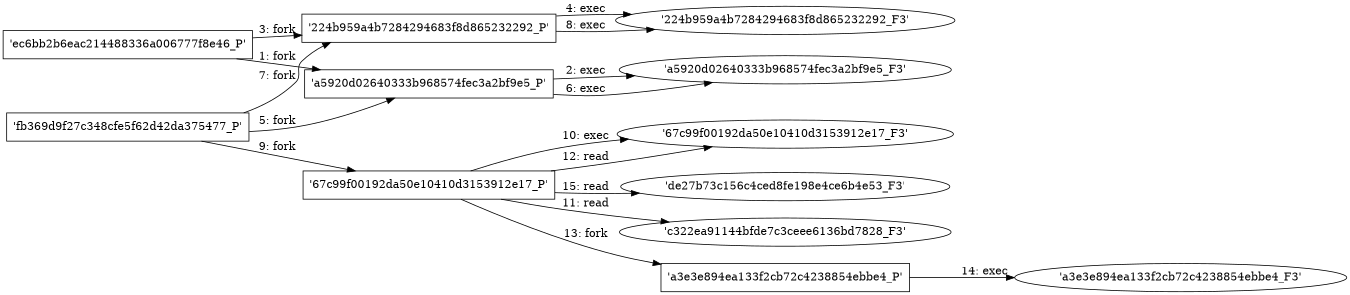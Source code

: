digraph "D:\Learning\Paper\apt\基于CTI的攻击预警\Dataset\攻击图\ASGfromALLCTI\Sea Turtle keeps on swimming, finds new victims, DNS hijacking techniques.dot" {
rankdir="LR"
size="9"
fixedsize="false"
splines="true"
nodesep=0.3
ranksep=0
fontsize=10
overlap="scalexy"
engine= "neato"
	"'ec6bb2b6eac214488336a006777f8e46_P'" [node_type=Process shape=box]
	"'a5920d02640333b968574fec3a2bf9e5_P'" [node_type=Process shape=box]
	"'ec6bb2b6eac214488336a006777f8e46_P'" -> "'a5920d02640333b968574fec3a2bf9e5_P'" [label="1: fork"]
	"'a5920d02640333b968574fec3a2bf9e5_P'" [node_type=Process shape=box]
	"'a5920d02640333b968574fec3a2bf9e5_F3'" [node_type=File shape=ellipse]
	"'a5920d02640333b968574fec3a2bf9e5_P'" -> "'a5920d02640333b968574fec3a2bf9e5_F3'" [label="2: exec"]
	"'ec6bb2b6eac214488336a006777f8e46_P'" [node_type=Process shape=box]
	"'224b959a4b7284294683f8d865232292_P'" [node_type=Process shape=box]
	"'ec6bb2b6eac214488336a006777f8e46_P'" -> "'224b959a4b7284294683f8d865232292_P'" [label="3: fork"]
	"'224b959a4b7284294683f8d865232292_P'" [node_type=Process shape=box]
	"'224b959a4b7284294683f8d865232292_F3'" [node_type=File shape=ellipse]
	"'224b959a4b7284294683f8d865232292_P'" -> "'224b959a4b7284294683f8d865232292_F3'" [label="4: exec"]
	"'fb369d9f27c348cfe5f62d42da375477_P'" [node_type=Process shape=box]
	"'a5920d02640333b968574fec3a2bf9e5_P'" [node_type=Process shape=box]
	"'fb369d9f27c348cfe5f62d42da375477_P'" -> "'a5920d02640333b968574fec3a2bf9e5_P'" [label="5: fork"]
	"'a5920d02640333b968574fec3a2bf9e5_P'" [node_type=Process shape=box]
	"'a5920d02640333b968574fec3a2bf9e5_F3'" [node_type=File shape=ellipse]
	"'a5920d02640333b968574fec3a2bf9e5_P'" -> "'a5920d02640333b968574fec3a2bf9e5_F3'" [label="6: exec"]
	"'fb369d9f27c348cfe5f62d42da375477_P'" [node_type=Process shape=box]
	"'224b959a4b7284294683f8d865232292_P'" [node_type=Process shape=box]
	"'fb369d9f27c348cfe5f62d42da375477_P'" -> "'224b959a4b7284294683f8d865232292_P'" [label="7: fork"]
	"'224b959a4b7284294683f8d865232292_P'" [node_type=Process shape=box]
	"'224b959a4b7284294683f8d865232292_F3'" [node_type=File shape=ellipse]
	"'224b959a4b7284294683f8d865232292_P'" -> "'224b959a4b7284294683f8d865232292_F3'" [label="8: exec"]
	"'fb369d9f27c348cfe5f62d42da375477_P'" [node_type=Process shape=box]
	"'67c99f00192da50e10410d3153912e17_P'" [node_type=Process shape=box]
	"'fb369d9f27c348cfe5f62d42da375477_P'" -> "'67c99f00192da50e10410d3153912e17_P'" [label="9: fork"]
	"'67c99f00192da50e10410d3153912e17_P'" [node_type=Process shape=box]
	"'67c99f00192da50e10410d3153912e17_F3'" [node_type=File shape=ellipse]
	"'67c99f00192da50e10410d3153912e17_P'" -> "'67c99f00192da50e10410d3153912e17_F3'" [label="10: exec"]
	"'c322ea91144bfde7c3ceee6136bd7828_F3'" [node_type=file shape=ellipse]
	"'67c99f00192da50e10410d3153912e17_P'" [node_type=Process shape=box]
	"'67c99f00192da50e10410d3153912e17_P'" -> "'c322ea91144bfde7c3ceee6136bd7828_F3'" [label="11: read"]
	"'67c99f00192da50e10410d3153912e17_F3'" [node_type=file shape=ellipse]
	"'67c99f00192da50e10410d3153912e17_P'" [node_type=Process shape=box]
	"'67c99f00192da50e10410d3153912e17_P'" -> "'67c99f00192da50e10410d3153912e17_F3'" [label="12: read"]
	"'67c99f00192da50e10410d3153912e17_P'" [node_type=Process shape=box]
	"'a3e3e894ea133f2cb72c4238854ebbe4_P'" [node_type=Process shape=box]
	"'67c99f00192da50e10410d3153912e17_P'" -> "'a3e3e894ea133f2cb72c4238854ebbe4_P'" [label="13: fork"]
	"'a3e3e894ea133f2cb72c4238854ebbe4_P'" [node_type=Process shape=box]
	"'a3e3e894ea133f2cb72c4238854ebbe4_F3'" [node_type=File shape=ellipse]
	"'a3e3e894ea133f2cb72c4238854ebbe4_P'" -> "'a3e3e894ea133f2cb72c4238854ebbe4_F3'" [label="14: exec"]
	"'de27b73c156c4ced8fe198e4ce6b4e53_F3'" [node_type=file shape=ellipse]
	"'67c99f00192da50e10410d3153912e17_P'" [node_type=Process shape=box]
	"'67c99f00192da50e10410d3153912e17_P'" -> "'de27b73c156c4ced8fe198e4ce6b4e53_F3'" [label="15: read"]
}
